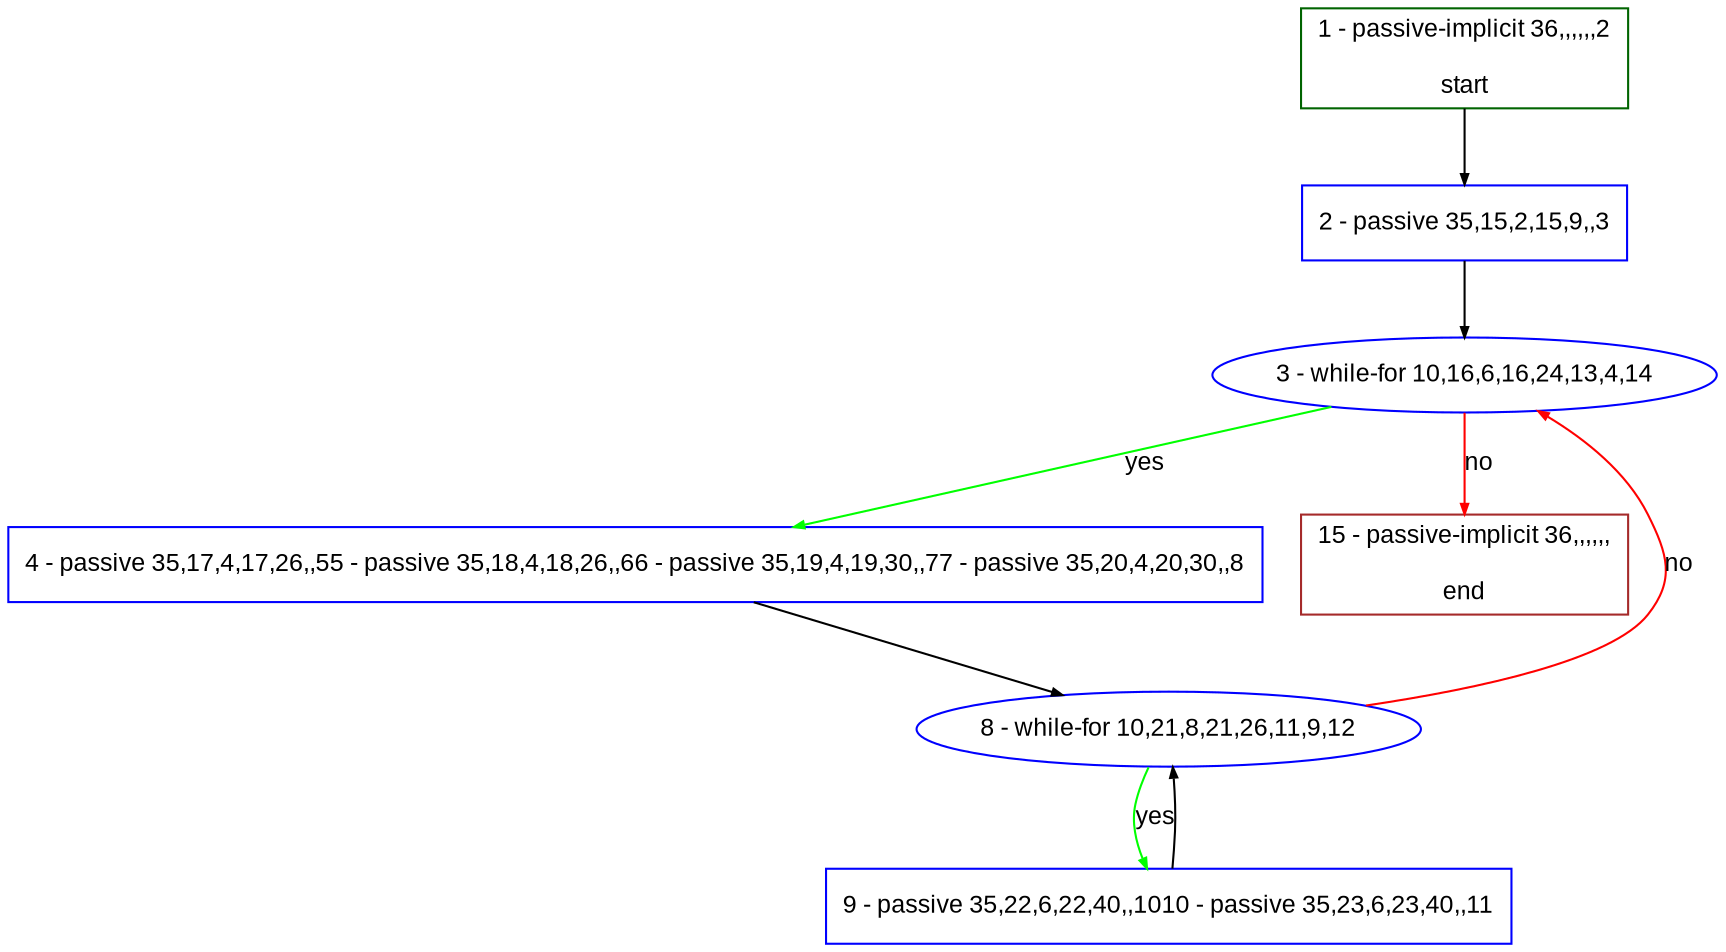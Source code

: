 digraph "" {
  graph [bgcolor="white", fillcolor="#FFFFCC", pack="true", packmode="clust", fontname="Arial", label="", fontsize="12", compound="true", style="rounded,filled"];
  node [node_initialized="no", fillcolor="white", fontname="Arial", label="", color="grey", fontsize="12", fixedsize="false", compound="true", shape="rectangle", style="filled"];
  edge [arrowtail="none", lhead="", fontcolor="black", fontname="Arial", label="", color="black", fontsize="12", arrowhead="normal", arrowsize="0.5", compound="true", ltail="", dir="forward"];
  __N1 [fillcolor="#ffffff", label="2 - passive 35,15,2,15,9,,3", color="#0000ff", shape="box", style="filled"];
  __N2 [fillcolor="#ffffff", label="1 - passive-implicit 36,,,,,,2\n\nstart", color="#006400", shape="box", style="filled"];
  __N3 [fillcolor="#ffffff", label="3 - while-for 10,16,6,16,24,13,4,14", color="#0000ff", shape="oval", style="filled"];
  __N4 [fillcolor="#ffffff", label="4 - passive 35,17,4,17,26,,55 - passive 35,18,4,18,26,,66 - passive 35,19,4,19,30,,77 - passive 35,20,4,20,30,,8", color="#0000ff", shape="box", style="filled"];
  __N5 [fillcolor="#ffffff", label="15 - passive-implicit 36,,,,,,\n\nend", color="#a52a2a", shape="box", style="filled"];
  __N6 [fillcolor="#ffffff", label="8 - while-for 10,21,8,21,26,11,9,12", color="#0000ff", shape="oval", style="filled"];
  __N7 [fillcolor="#ffffff", label="9 - passive 35,22,6,22,40,,1010 - passive 35,23,6,23,40,,11", color="#0000ff", shape="box", style="filled"];
  __N2 -> __N1 [arrowtail="none", color="#000000", label="", arrowhead="normal", dir="forward"];
  __N1 -> __N3 [arrowtail="none", color="#000000", label="", arrowhead="normal", dir="forward"];
  __N3 -> __N4 [arrowtail="none", color="#00ff00", label="yes", arrowhead="normal", dir="forward"];
  __N3 -> __N5 [arrowtail="none", color="#ff0000", label="no", arrowhead="normal", dir="forward"];
  __N4 -> __N6 [arrowtail="none", color="#000000", label="", arrowhead="normal", dir="forward"];
  __N6 -> __N3 [arrowtail="none", color="#ff0000", label="no", arrowhead="normal", dir="forward"];
  __N6 -> __N7 [arrowtail="none", color="#00ff00", label="yes", arrowhead="normal", dir="forward"];
  __N7 -> __N6 [arrowtail="none", color="#000000", label="", arrowhead="normal", dir="forward"];
}
